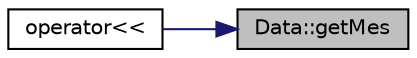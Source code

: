 digraph "Data::getMes"
{
 // LATEX_PDF_SIZE
  edge [fontname="Helvetica",fontsize="10",labelfontname="Helvetica",labelfontsize="10"];
  node [fontname="Helvetica",fontsize="10",shape=record];
  rankdir="RL";
  Node1 [label="Data::getMes",height=0.2,width=0.4,color="black", fillcolor="grey75", style="filled", fontcolor="black",tooltip="Retorna o mês da Data."];
  Node1 -> Node2 [dir="back",color="midnightblue",fontsize="10",style="solid",fontname="Helvetica"];
  Node2 [label="operator\<\<",height=0.2,width=0.4,color="black", fillcolor="white", style="filled",URL="$_records_8cpp.html#af42bbf24045fe445ad40d35e4807a172",tooltip=" "];
}
